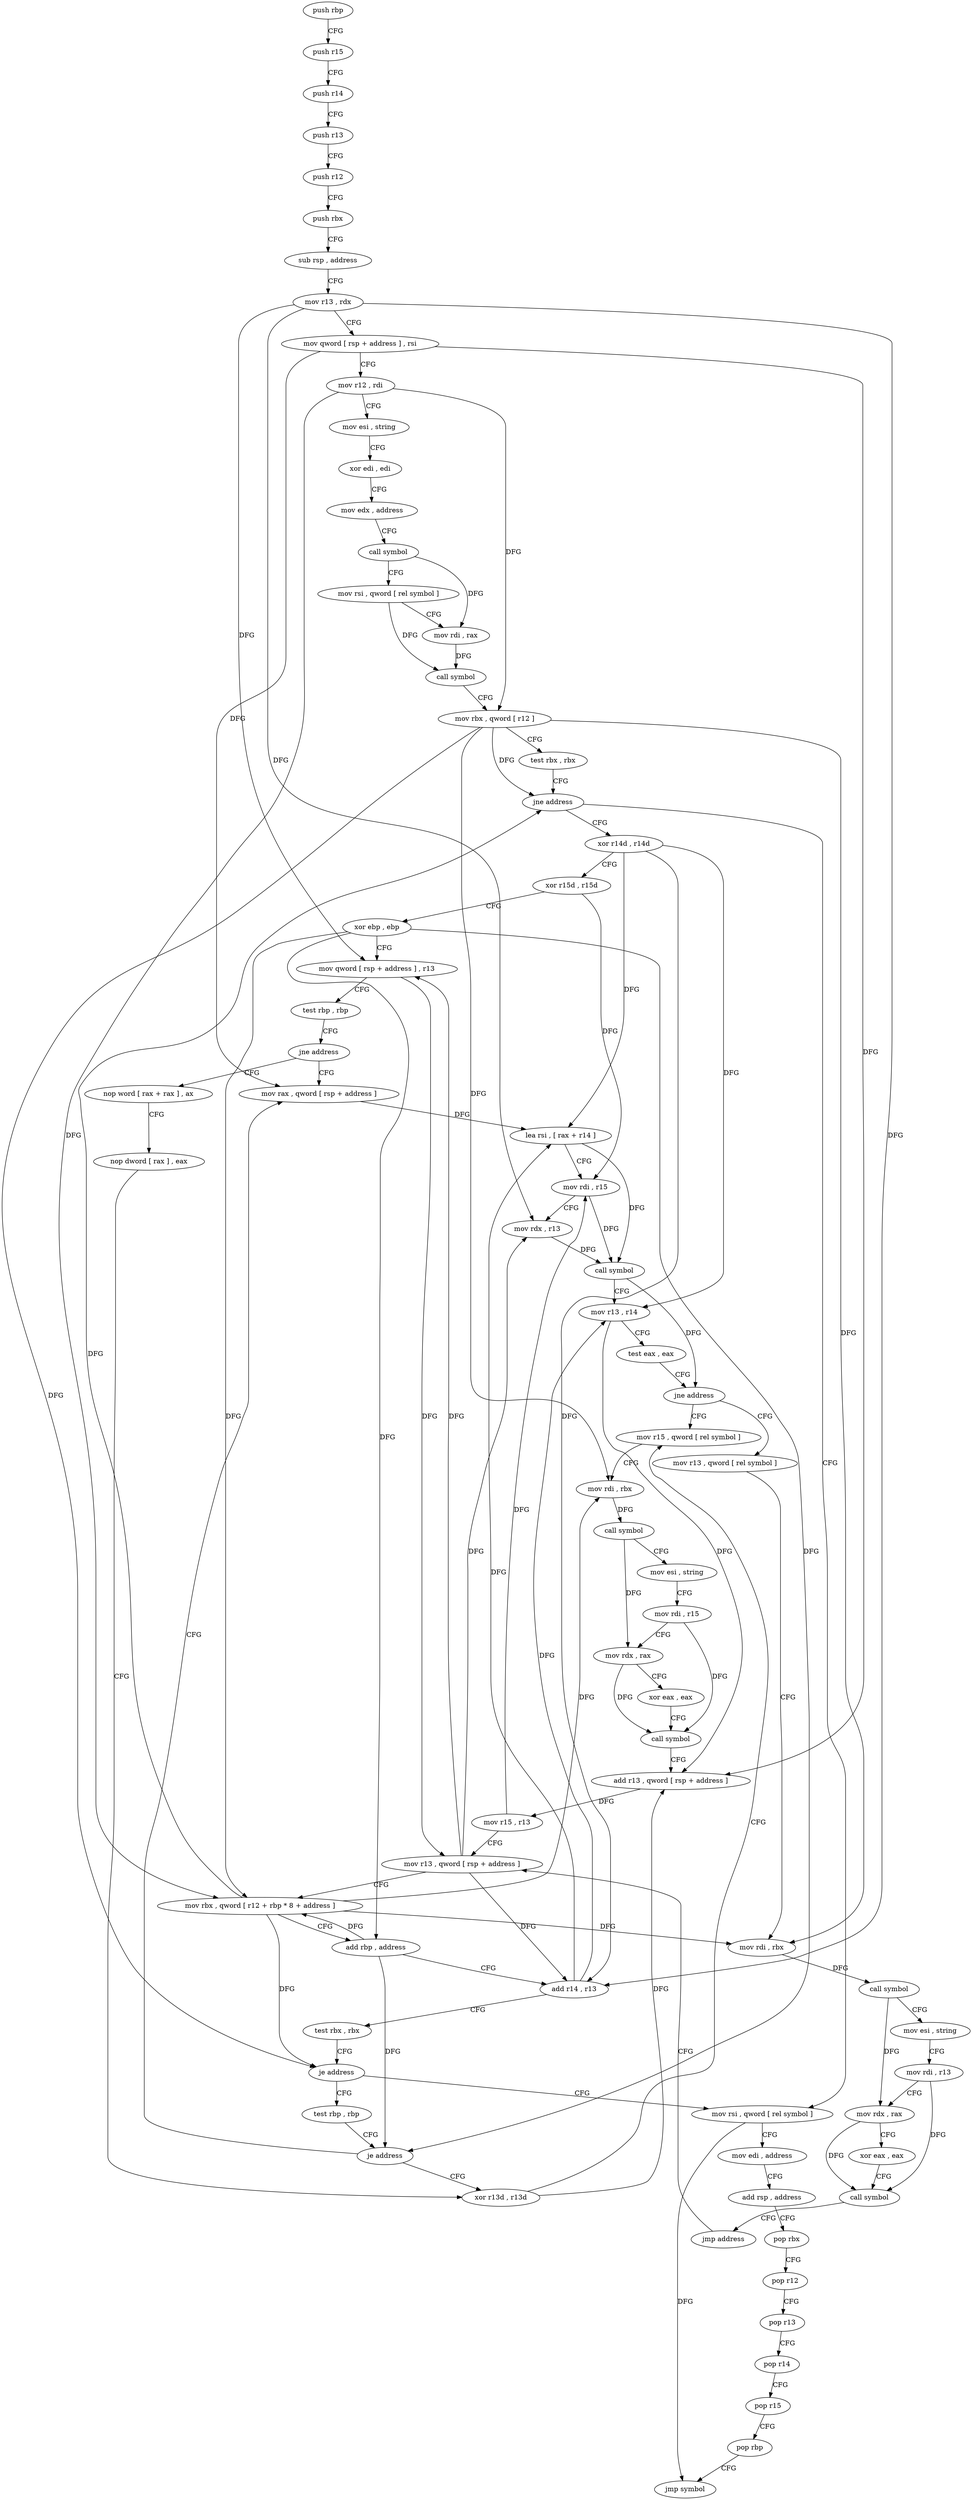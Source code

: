 digraph "func" {
"4412368" [label = "push rbp" ]
"4412369" [label = "push r15" ]
"4412371" [label = "push r14" ]
"4412373" [label = "push r13" ]
"4412375" [label = "push r12" ]
"4412377" [label = "push rbx" ]
"4412378" [label = "sub rsp , address" ]
"4412382" [label = "mov r13 , rdx" ]
"4412385" [label = "mov qword [ rsp + address ] , rsi" ]
"4412390" [label = "mov r12 , rdi" ]
"4412393" [label = "mov esi , string" ]
"4412398" [label = "xor edi , edi" ]
"4412400" [label = "mov edx , address" ]
"4412405" [label = "call symbol" ]
"4412410" [label = "mov rsi , qword [ rel symbol ]" ]
"4412417" [label = "mov rdi , rax" ]
"4412420" [label = "call symbol" ]
"4412425" [label = "mov rbx , qword [ r12 ]" ]
"4412429" [label = "test rbx , rbx" ]
"4412432" [label = "jne address" ]
"4412465" [label = "xor r14d , r14d" ]
"4412434" [label = "mov rsi , qword [ rel symbol ]" ]
"4412468" [label = "xor r15d , r15d" ]
"4412471" [label = "xor ebp , ebp" ]
"4412473" [label = "mov qword [ rsp + address ] , r13" ]
"4412478" [label = "test rbp , rbp" ]
"4412481" [label = "jne address" ]
"4412567" [label = "mov rax , qword [ rsp + address ]" ]
"4412483" [label = "nop word [ rax + rax ] , ax" ]
"4412441" [label = "mov edi , address" ]
"4412446" [label = "add rsp , address" ]
"4412450" [label = "pop rbx" ]
"4412451" [label = "pop r12" ]
"4412453" [label = "pop r13" ]
"4412455" [label = "pop r14" ]
"4412457" [label = "pop r15" ]
"4412459" [label = "pop rbp" ]
"4412460" [label = "jmp symbol" ]
"4412572" [label = "lea rsi , [ rax + r14 ]" ]
"4412576" [label = "mov rdi , r15" ]
"4412579" [label = "mov rdx , r13" ]
"4412582" [label = "call symbol" ]
"4412587" [label = "mov r13 , r14" ]
"4412590" [label = "test eax , eax" ]
"4412592" [label = "jne address" ]
"4412499" [label = "mov r15 , qword [ rel symbol ]" ]
"4412594" [label = "mov r13 , qword [ rel symbol ]" ]
"4412493" [label = "nop dword [ rax ] , eax" ]
"4412496" [label = "xor r13d , r13d" ]
"4412506" [label = "mov rdi , rbx" ]
"4412509" [label = "call symbol" ]
"4412514" [label = "mov esi , string" ]
"4412519" [label = "mov rdi , r15" ]
"4412522" [label = "mov rdx , rax" ]
"4412525" [label = "xor eax , eax" ]
"4412527" [label = "call symbol" ]
"4412532" [label = "add r13 , qword [ rsp + address ]" ]
"4412537" [label = "mov r15 , r13" ]
"4412540" [label = "mov r13 , qword [ rsp + address ]" ]
"4412601" [label = "mov rdi , rbx" ]
"4412604" [label = "call symbol" ]
"4412609" [label = "mov esi , string" ]
"4412614" [label = "mov rdi , r13" ]
"4412617" [label = "mov rdx , rax" ]
"4412620" [label = "xor eax , eax" ]
"4412622" [label = "call symbol" ]
"4412627" [label = "jmp address" ]
"4412562" [label = "test rbp , rbp" ]
"4412565" [label = "je address" ]
"4412545" [label = "mov rbx , qword [ r12 + rbp * 8 + address ]" ]
"4412550" [label = "add rbp , address" ]
"4412554" [label = "add r14 , r13" ]
"4412557" [label = "test rbx , rbx" ]
"4412560" [label = "je address" ]
"4412368" -> "4412369" [ label = "CFG" ]
"4412369" -> "4412371" [ label = "CFG" ]
"4412371" -> "4412373" [ label = "CFG" ]
"4412373" -> "4412375" [ label = "CFG" ]
"4412375" -> "4412377" [ label = "CFG" ]
"4412377" -> "4412378" [ label = "CFG" ]
"4412378" -> "4412382" [ label = "CFG" ]
"4412382" -> "4412385" [ label = "CFG" ]
"4412382" -> "4412473" [ label = "DFG" ]
"4412382" -> "4412579" [ label = "DFG" ]
"4412382" -> "4412554" [ label = "DFG" ]
"4412385" -> "4412390" [ label = "CFG" ]
"4412385" -> "4412567" [ label = "DFG" ]
"4412385" -> "4412532" [ label = "DFG" ]
"4412390" -> "4412393" [ label = "CFG" ]
"4412390" -> "4412425" [ label = "DFG" ]
"4412390" -> "4412545" [ label = "DFG" ]
"4412393" -> "4412398" [ label = "CFG" ]
"4412398" -> "4412400" [ label = "CFG" ]
"4412400" -> "4412405" [ label = "CFG" ]
"4412405" -> "4412410" [ label = "CFG" ]
"4412405" -> "4412417" [ label = "DFG" ]
"4412410" -> "4412417" [ label = "CFG" ]
"4412410" -> "4412420" [ label = "DFG" ]
"4412417" -> "4412420" [ label = "DFG" ]
"4412420" -> "4412425" [ label = "CFG" ]
"4412425" -> "4412429" [ label = "CFG" ]
"4412425" -> "4412432" [ label = "DFG" ]
"4412425" -> "4412506" [ label = "DFG" ]
"4412425" -> "4412601" [ label = "DFG" ]
"4412425" -> "4412560" [ label = "DFG" ]
"4412429" -> "4412432" [ label = "CFG" ]
"4412432" -> "4412465" [ label = "CFG" ]
"4412432" -> "4412434" [ label = "CFG" ]
"4412465" -> "4412468" [ label = "CFG" ]
"4412465" -> "4412572" [ label = "DFG" ]
"4412465" -> "4412587" [ label = "DFG" ]
"4412465" -> "4412554" [ label = "DFG" ]
"4412434" -> "4412441" [ label = "CFG" ]
"4412434" -> "4412460" [ label = "DFG" ]
"4412468" -> "4412471" [ label = "CFG" ]
"4412468" -> "4412576" [ label = "DFG" ]
"4412471" -> "4412473" [ label = "CFG" ]
"4412471" -> "4412545" [ label = "DFG" ]
"4412471" -> "4412550" [ label = "DFG" ]
"4412471" -> "4412565" [ label = "DFG" ]
"4412473" -> "4412478" [ label = "CFG" ]
"4412473" -> "4412540" [ label = "DFG" ]
"4412478" -> "4412481" [ label = "CFG" ]
"4412481" -> "4412567" [ label = "CFG" ]
"4412481" -> "4412483" [ label = "CFG" ]
"4412567" -> "4412572" [ label = "DFG" ]
"4412483" -> "4412493" [ label = "CFG" ]
"4412441" -> "4412446" [ label = "CFG" ]
"4412446" -> "4412450" [ label = "CFG" ]
"4412450" -> "4412451" [ label = "CFG" ]
"4412451" -> "4412453" [ label = "CFG" ]
"4412453" -> "4412455" [ label = "CFG" ]
"4412455" -> "4412457" [ label = "CFG" ]
"4412457" -> "4412459" [ label = "CFG" ]
"4412459" -> "4412460" [ label = "CFG" ]
"4412572" -> "4412576" [ label = "CFG" ]
"4412572" -> "4412582" [ label = "DFG" ]
"4412576" -> "4412579" [ label = "CFG" ]
"4412576" -> "4412582" [ label = "DFG" ]
"4412579" -> "4412582" [ label = "DFG" ]
"4412582" -> "4412587" [ label = "CFG" ]
"4412582" -> "4412592" [ label = "DFG" ]
"4412587" -> "4412590" [ label = "CFG" ]
"4412587" -> "4412532" [ label = "DFG" ]
"4412590" -> "4412592" [ label = "CFG" ]
"4412592" -> "4412499" [ label = "CFG" ]
"4412592" -> "4412594" [ label = "CFG" ]
"4412499" -> "4412506" [ label = "CFG" ]
"4412594" -> "4412601" [ label = "CFG" ]
"4412493" -> "4412496" [ label = "CFG" ]
"4412496" -> "4412499" [ label = "CFG" ]
"4412496" -> "4412532" [ label = "DFG" ]
"4412506" -> "4412509" [ label = "DFG" ]
"4412509" -> "4412514" [ label = "CFG" ]
"4412509" -> "4412522" [ label = "DFG" ]
"4412514" -> "4412519" [ label = "CFG" ]
"4412519" -> "4412522" [ label = "CFG" ]
"4412519" -> "4412527" [ label = "DFG" ]
"4412522" -> "4412525" [ label = "CFG" ]
"4412522" -> "4412527" [ label = "DFG" ]
"4412525" -> "4412527" [ label = "CFG" ]
"4412527" -> "4412532" [ label = "CFG" ]
"4412532" -> "4412537" [ label = "DFG" ]
"4412537" -> "4412540" [ label = "CFG" ]
"4412537" -> "4412576" [ label = "DFG" ]
"4412540" -> "4412545" [ label = "CFG" ]
"4412540" -> "4412473" [ label = "DFG" ]
"4412540" -> "4412579" [ label = "DFG" ]
"4412540" -> "4412554" [ label = "DFG" ]
"4412601" -> "4412604" [ label = "DFG" ]
"4412604" -> "4412609" [ label = "CFG" ]
"4412604" -> "4412617" [ label = "DFG" ]
"4412609" -> "4412614" [ label = "CFG" ]
"4412614" -> "4412617" [ label = "CFG" ]
"4412614" -> "4412622" [ label = "DFG" ]
"4412617" -> "4412620" [ label = "CFG" ]
"4412617" -> "4412622" [ label = "DFG" ]
"4412620" -> "4412622" [ label = "CFG" ]
"4412622" -> "4412627" [ label = "CFG" ]
"4412627" -> "4412540" [ label = "CFG" ]
"4412562" -> "4412565" [ label = "CFG" ]
"4412565" -> "4412496" [ label = "CFG" ]
"4412565" -> "4412567" [ label = "CFG" ]
"4412545" -> "4412550" [ label = "CFG" ]
"4412545" -> "4412432" [ label = "DFG" ]
"4412545" -> "4412506" [ label = "DFG" ]
"4412545" -> "4412601" [ label = "DFG" ]
"4412545" -> "4412560" [ label = "DFG" ]
"4412550" -> "4412554" [ label = "CFG" ]
"4412550" -> "4412545" [ label = "DFG" ]
"4412550" -> "4412565" [ label = "DFG" ]
"4412554" -> "4412557" [ label = "CFG" ]
"4412554" -> "4412572" [ label = "DFG" ]
"4412554" -> "4412587" [ label = "DFG" ]
"4412557" -> "4412560" [ label = "CFG" ]
"4412560" -> "4412434" [ label = "CFG" ]
"4412560" -> "4412562" [ label = "CFG" ]
}
